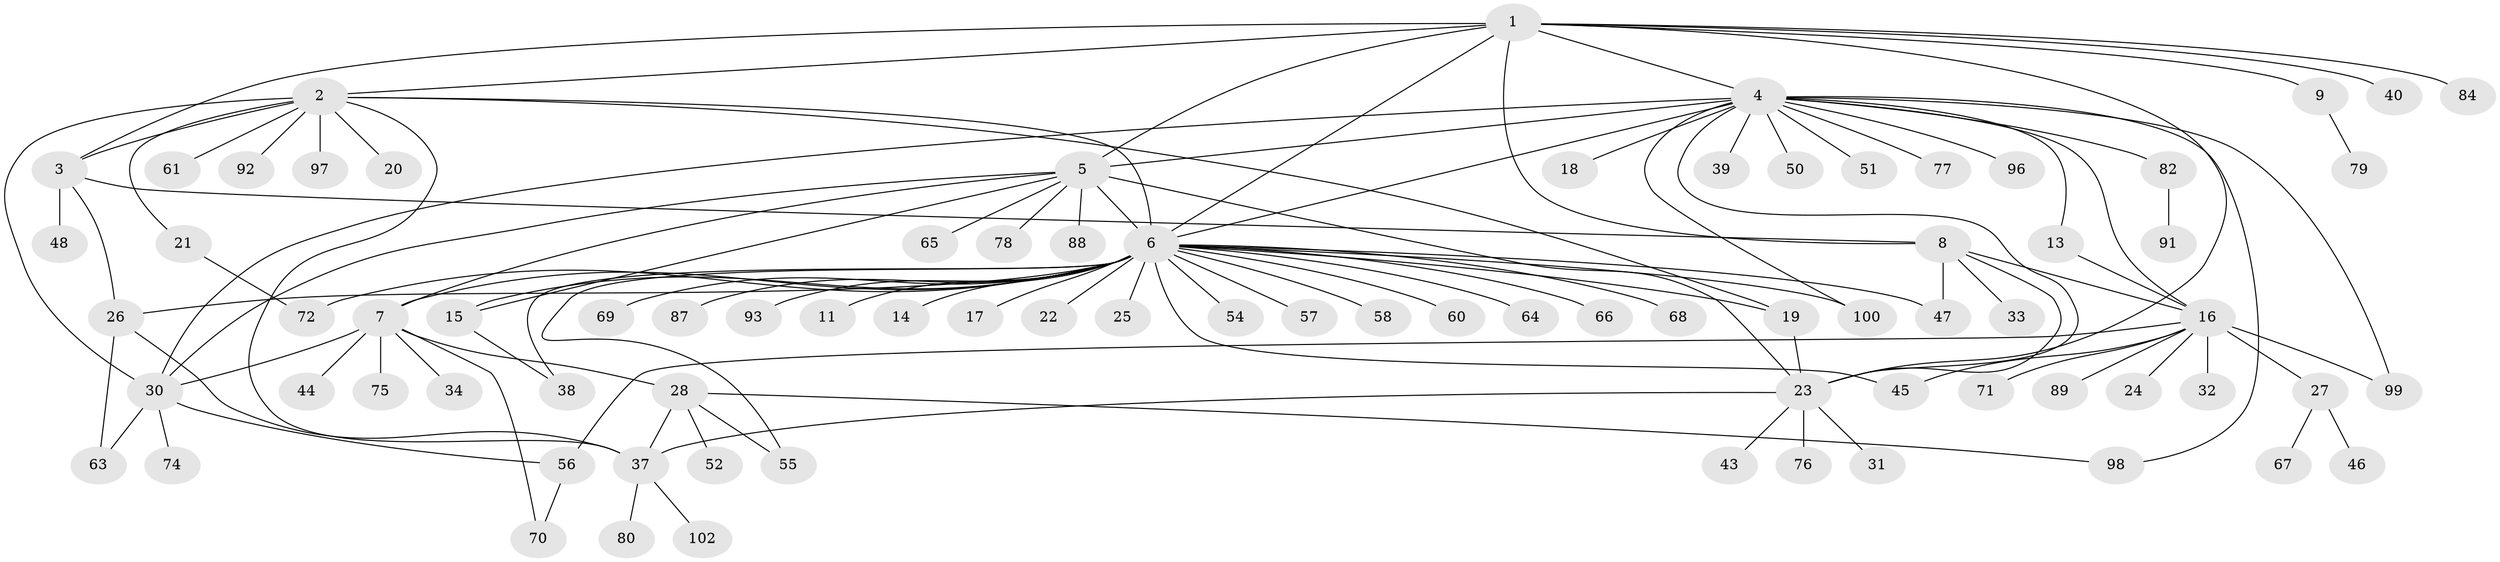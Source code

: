 // Generated by graph-tools (version 1.1) at 2025/23/03/03/25 07:23:50]
// undirected, 82 vertices, 114 edges
graph export_dot {
graph [start="1"]
  node [color=gray90,style=filled];
  1 [super="+36"];
  2 [super="+53"];
  3 [super="+41"];
  4 [super="+10"];
  5 [super="+73"];
  6 [super="+12"];
  7 [super="+59"];
  8 [super="+90"];
  9;
  11;
  13;
  14;
  15 [super="+35"];
  16 [super="+42"];
  17;
  18;
  19;
  20 [super="+29"];
  21;
  22;
  23 [super="+103"];
  24;
  25;
  26 [super="+81"];
  27;
  28;
  30 [super="+62"];
  31;
  32 [super="+83"];
  33;
  34;
  37 [super="+85"];
  38 [super="+95"];
  39;
  40;
  43;
  44;
  45 [super="+49"];
  46;
  47;
  48;
  50;
  51;
  52;
  54;
  55;
  56;
  57;
  58;
  60;
  61;
  63;
  64;
  65;
  66;
  67 [super="+101"];
  68;
  69;
  70;
  71;
  72 [super="+94"];
  74;
  75;
  76;
  77 [super="+86"];
  78;
  79;
  80;
  82;
  84;
  87;
  88;
  89;
  91;
  92;
  93;
  96;
  97;
  98;
  99;
  100;
  102;
  1 -- 2;
  1 -- 3;
  1 -- 4;
  1 -- 6 [weight=2];
  1 -- 8;
  1 -- 9;
  1 -- 23;
  1 -- 40;
  1 -- 84;
  1 -- 5;
  2 -- 3;
  2 -- 6;
  2 -- 20;
  2 -- 21;
  2 -- 30;
  2 -- 97;
  2 -- 19;
  2 -- 92;
  2 -- 61;
  2 -- 37;
  3 -- 8;
  3 -- 48;
  3 -- 26;
  4 -- 5;
  4 -- 6 [weight=3];
  4 -- 13;
  4 -- 16;
  4 -- 39;
  4 -- 50;
  4 -- 51;
  4 -- 77 [weight=2];
  4 -- 82;
  4 -- 96;
  4 -- 98;
  4 -- 99;
  4 -- 100;
  4 -- 18;
  4 -- 30;
  4 -- 23;
  5 -- 6 [weight=3];
  5 -- 15;
  5 -- 23;
  5 -- 65;
  5 -- 7;
  5 -- 88;
  5 -- 78;
  5 -- 30;
  6 -- 7;
  6 -- 11;
  6 -- 14;
  6 -- 15;
  6 -- 19;
  6 -- 45;
  6 -- 47;
  6 -- 54;
  6 -- 55;
  6 -- 57;
  6 -- 58;
  6 -- 60;
  6 -- 64;
  6 -- 68;
  6 -- 69;
  6 -- 72;
  6 -- 93;
  6 -- 100;
  6 -- 66;
  6 -- 38;
  6 -- 17;
  6 -- 22;
  6 -- 87;
  6 -- 25;
  6 -- 26 [weight=2];
  7 -- 28;
  7 -- 34;
  7 -- 44;
  7 -- 70;
  7 -- 75;
  7 -- 30;
  8 -- 23;
  8 -- 33;
  8 -- 47;
  8 -- 16;
  9 -- 79;
  13 -- 16;
  15 -- 38;
  16 -- 24;
  16 -- 27;
  16 -- 32;
  16 -- 45;
  16 -- 56;
  16 -- 71;
  16 -- 89;
  16 -- 99;
  19 -- 23;
  21 -- 72;
  23 -- 31;
  23 -- 43;
  23 -- 76;
  23 -- 37;
  26 -- 37;
  26 -- 63;
  27 -- 46;
  27 -- 67;
  28 -- 37;
  28 -- 52;
  28 -- 55;
  28 -- 98;
  30 -- 63;
  30 -- 74;
  30 -- 56;
  37 -- 80;
  37 -- 102;
  56 -- 70;
  82 -- 91;
}
